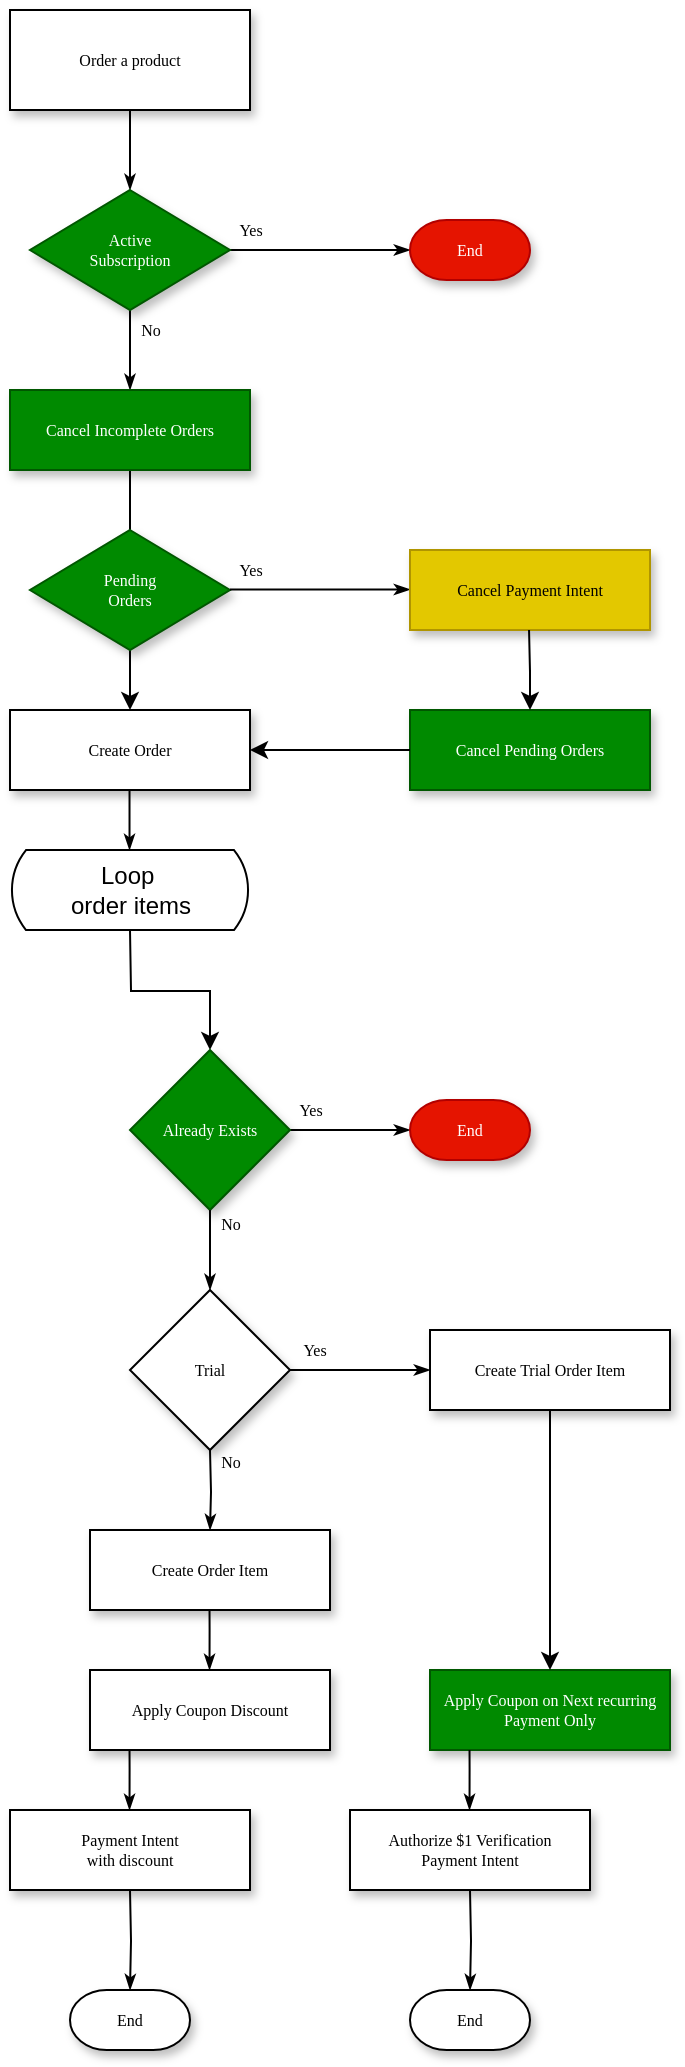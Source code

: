 <mxfile version="14.6.6" type="embed"><diagram name="Page-1" id="edf60f1a-56cd-e834-aa8a-f176f3a09ee4"><mxGraphModel dx="1033" dy="783" grid="1" gridSize="10" guides="1" tooltips="1" connect="1" arrows="1" fold="1" page="1" pageScale="1" pageWidth="1100" pageHeight="850" background="none" math="0" shadow="0"><root><mxCell id="0"/><mxCell id="1" parent="0"/><mxCell id="60e70716793133e9-32" style="edgeStyle=orthogonalEdgeStyle;rounded=0;html=1;labelBackgroundColor=none;startSize=5;endArrow=classicThin;endFill=1;endSize=5;jettySize=auto;orthogonalLoop=1;strokeWidth=1;fontFamily=Verdana;fontSize=8" parent="1" source="60e70716793133e9-4" target="60e70716793133e9-5" edge="1"><mxGeometry relative="1" as="geometry"/></mxCell><mxCell id="60e70716793133e9-4" value="Order a product" style="rounded=0;whiteSpace=wrap;html=1;shadow=1;labelBackgroundColor=none;strokeWidth=1;fontFamily=Verdana;fontSize=8;align=center;" parent="1" vertex="1"><mxGeometry x="190" y="130" width="120" height="50" as="geometry"/></mxCell><mxCell id="60e70716793133e9-33" value="Yes" style="edgeStyle=orthogonalEdgeStyle;rounded=0;html=1;labelBackgroundColor=none;startSize=5;endArrow=classicThin;endFill=1;endSize=5;jettySize=auto;orthogonalLoop=1;strokeWidth=1;fontFamily=Verdana;fontSize=8" parent="1" source="60e70716793133e9-5" edge="1"><mxGeometry x="-0.778" y="10" relative="1" as="geometry"><mxPoint as="offset"/><mxPoint x="390.0" y="250" as="targetPoint"/></mxGeometry></mxCell><mxCell id="60e70716793133e9-37" value="No" style="edgeStyle=orthogonalEdgeStyle;rounded=0;html=1;labelBackgroundColor=none;startSize=5;endArrow=classicThin;endFill=1;endSize=5;jettySize=auto;orthogonalLoop=1;strokeWidth=1;fontFamily=Verdana;fontSize=8" parent="1" source="60e70716793133e9-5" target="60e70716793133e9-9" edge="1"><mxGeometry x="-0.5" y="10" relative="1" as="geometry"><mxPoint as="offset"/></mxGeometry></mxCell><mxCell id="60e70716793133e9-5" value="Active&lt;br&gt;Subscription" style="rhombus;whiteSpace=wrap;html=1;rounded=0;shadow=1;labelBackgroundColor=none;strokeWidth=1;fontFamily=Verdana;fontSize=8;align=center;fillColor=#008a00;strokeColor=#005700;fontColor=#ffffff;" parent="1" vertex="1"><mxGeometry x="200" y="220" width="100" height="60" as="geometry"/></mxCell><mxCell id="60e70716793133e9-38" style="edgeStyle=orthogonalEdgeStyle;rounded=0;html=1;labelBackgroundColor=none;startSize=5;endArrow=classicThin;endFill=1;endSize=5;jettySize=auto;orthogonalLoop=1;strokeWidth=1;fontFamily=Verdana;fontSize=8" parent="1" source="60e70716793133e9-9" edge="1"><mxGeometry relative="1" as="geometry"><mxPoint x="250" y="410" as="targetPoint"/></mxGeometry></mxCell><mxCell id="60e70716793133e9-9" value="Cancel Incomplete Orders" style="whiteSpace=wrap;html=1;rounded=0;shadow=1;labelBackgroundColor=none;strokeWidth=1;fontFamily=Verdana;fontSize=8;align=center;fillColor=#008a00;strokeColor=#005700;fontColor=#ffffff;" parent="1" vertex="1"><mxGeometry x="190" y="320" width="120" height="40" as="geometry"/></mxCell><mxCell id="60e70716793133e9-13" value="Create Order" style="whiteSpace=wrap;html=1;rounded=0;shadow=1;labelBackgroundColor=none;strokeWidth=1;fontFamily=Verdana;fontSize=8;align=center;" parent="1" vertex="1"><mxGeometry x="190" y="480" width="120" height="40" as="geometry"/></mxCell><mxCell id="60e70716793133e9-47" value="Yes" style="edgeStyle=orthogonalEdgeStyle;rounded=0;html=1;labelBackgroundColor=none;startSize=5;endArrow=classicThin;endFill=1;endSize=5;jettySize=auto;orthogonalLoop=1;strokeWidth=1;fontFamily=Verdana;fontSize=8;exitX=1;exitY=0.5;exitDx=0;exitDy=0;" parent="1" source="2" edge="1"><mxGeometry x="-0.667" y="10" relative="1" as="geometry"><mxPoint as="offset"/><mxPoint x="430" y="700" as="sourcePoint"/><mxPoint x="390" y="690" as="targetPoint"/></mxGeometry></mxCell><mxCell id="60e70716793133e9-57" style="edgeStyle=orthogonalEdgeStyle;rounded=0;html=1;labelBackgroundColor=none;startSize=5;endArrow=classicThin;endFill=1;endSize=5;jettySize=auto;orthogonalLoop=1;strokeWidth=1;fontFamily=Verdana;fontSize=8" parent="1" target="60e70716793133e9-30" edge="1"><mxGeometry relative="1" as="geometry"><mxPoint x="250" y="1070" as="sourcePoint"/></mxGeometry></mxCell><mxCell id="60e70716793133e9-30" value="End" style="strokeWidth=1;html=1;shape=mxgraph.flowchart.terminator;whiteSpace=wrap;rounded=0;shadow=1;labelBackgroundColor=none;fontFamily=Verdana;fontSize=8;align=center;" parent="1" vertex="1"><mxGeometry x="220" y="1120" width="60" height="30" as="geometry"/></mxCell><mxCell id="h5wP9rXDmQSZF2Uznjk0-1" value="End" style="strokeWidth=1;html=1;shape=mxgraph.flowchart.terminator;whiteSpace=wrap;rounded=0;shadow=1;labelBackgroundColor=none;fontFamily=Verdana;fontSize=8;align=center;fillColor=#e51400;strokeColor=#B20000;fontColor=#ffffff;" parent="1" vertex="1"><mxGeometry x="390" y="235" width="60" height="30" as="geometry"/></mxCell><mxCell id="h5wP9rXDmQSZF2Uznjk0-13" value="" style="edgeStyle=orthogonalEdgeStyle;rounded=0;orthogonalLoop=1;jettySize=auto;html=1;" parent="1" source="h5wP9rXDmQSZF2Uznjk0-5" target="60e70716793133e9-13" edge="1"><mxGeometry relative="1" as="geometry"/></mxCell><mxCell id="h5wP9rXDmQSZF2Uznjk0-5" value="Pending&lt;br&gt;Orders" style="rhombus;whiteSpace=wrap;html=1;rounded=0;shadow=1;labelBackgroundColor=none;strokeWidth=1;fontFamily=Verdana;fontSize=8;align=center;fillColor=#008a00;strokeColor=#005700;fontColor=#ffffff;" parent="1" vertex="1"><mxGeometry x="200" y="390" width="100" height="60" as="geometry"/></mxCell><mxCell id="h5wP9rXDmQSZF2Uznjk0-6" value="Yes" style="edgeStyle=orthogonalEdgeStyle;rounded=0;html=1;labelBackgroundColor=none;startSize=5;endArrow=classicThin;endFill=1;endSize=5;jettySize=auto;orthogonalLoop=1;strokeWidth=1;fontFamily=Verdana;fontSize=8" parent="1" edge="1"><mxGeometry x="-0.778" y="10" relative="1" as="geometry"><mxPoint as="offset"/><mxPoint x="300" y="419.76" as="sourcePoint"/><mxPoint x="390.0" y="419.76" as="targetPoint"/></mxGeometry></mxCell><mxCell id="h5wP9rXDmQSZF2Uznjk0-8" value="Cancel Payment Intent" style="whiteSpace=wrap;html=1;rounded=0;shadow=1;labelBackgroundColor=none;strokeWidth=1;fontFamily=Verdana;fontSize=8;align=center;fillColor=#e3c800;strokeColor=#B09500;fontColor=#000000;" parent="1" vertex="1"><mxGeometry x="390" y="400" width="120" height="40" as="geometry"/></mxCell><mxCell id="h5wP9rXDmQSZF2Uznjk0-9" value="Cancel Pending Orders" style="whiteSpace=wrap;html=1;rounded=0;shadow=1;labelBackgroundColor=none;strokeWidth=1;fontFamily=Verdana;fontSize=8;align=center;fillColor=#008a00;strokeColor=#005700;fontColor=#ffffff;" parent="1" vertex="1"><mxGeometry x="390" y="480" width="120" height="40" as="geometry"/></mxCell><mxCell id="h5wP9rXDmQSZF2Uznjk0-11" style="edgeStyle=orthogonalEdgeStyle;rounded=0;html=1;labelBackgroundColor=none;startSize=5;endArrow=classicThin;endFill=1;endSize=5;jettySize=auto;orthogonalLoop=1;strokeWidth=1;fontFamily=Verdana;fontSize=8" parent="1" edge="1"><mxGeometry relative="1" as="geometry"><mxPoint x="249.76" y="520" as="sourcePoint"/><mxPoint x="249.76" y="550" as="targetPoint"/></mxGeometry></mxCell><mxCell id="3" value="" style="edgeStyle=orthogonalEdgeStyle;rounded=0;orthogonalLoop=1;jettySize=auto;html=1;" parent="1" target="2" edge="1"><mxGeometry relative="1" as="geometry"><mxPoint x="250" y="590" as="sourcePoint"/></mxGeometry></mxCell><mxCell id="h5wP9rXDmQSZF2Uznjk0-14" value="" style="edgeStyle=orthogonalEdgeStyle;rounded=0;orthogonalLoop=1;jettySize=auto;html=1;entryX=0.5;entryY=0;entryDx=0;entryDy=0;" parent="1" target="h5wP9rXDmQSZF2Uznjk0-9" edge="1"><mxGeometry relative="1" as="geometry"><mxPoint x="449.52" y="440" as="sourcePoint"/><mxPoint x="449.52" y="470" as="targetPoint"/></mxGeometry></mxCell><mxCell id="h5wP9rXDmQSZF2Uznjk0-15" value="" style="edgeStyle=orthogonalEdgeStyle;rounded=0;orthogonalLoop=1;jettySize=auto;html=1;entryX=1;entryY=0.5;entryDx=0;entryDy=0;exitX=0;exitY=0.5;exitDx=0;exitDy=0;" parent="1" source="h5wP9rXDmQSZF2Uznjk0-9" target="60e70716793133e9-13" edge="1"><mxGeometry relative="1" as="geometry"><mxPoint x="459.52" y="450" as="sourcePoint"/><mxPoint x="460" y="490" as="targetPoint"/></mxGeometry></mxCell><mxCell id="2" value="Already Exists" style="rhombus;whiteSpace=wrap;html=1;rounded=0;shadow=1;fontFamily=Verdana;fontSize=8;strokeWidth=1;fillColor=#008a00;strokeColor=#005700;fontColor=#ffffff;" parent="1" vertex="1"><mxGeometry x="250" y="650" width="80" height="80" as="geometry"/></mxCell><mxCell id="4" value="Loop&amp;nbsp;&lt;br&gt;order items" style="html=1;dashed=0;whitespace=wrap;shape=mxgraph.dfd.loop" parent="1" vertex="1"><mxGeometry x="190" y="550" width="120" height="40" as="geometry"/></mxCell><mxCell id="5" value="End" style="strokeWidth=1;html=1;shape=mxgraph.flowchart.terminator;whiteSpace=wrap;rounded=0;shadow=1;labelBackgroundColor=none;fontFamily=Verdana;fontSize=8;align=center;fillColor=#e51400;strokeColor=#B20000;fontColor=#ffffff;" parent="1" vertex="1"><mxGeometry x="390" y="675" width="60" height="30" as="geometry"/></mxCell><mxCell id="8" value="Trial" style="rhombus;whiteSpace=wrap;html=1;rounded=0;shadow=1;fontFamily=Verdana;fontSize=8;strokeWidth=1;" vertex="1" parent="1"><mxGeometry x="250" y="770" width="80" height="80" as="geometry"/></mxCell><mxCell id="12" value="No" style="edgeStyle=orthogonalEdgeStyle;rounded=0;html=1;labelBackgroundColor=none;startSize=5;endArrow=classicThin;endFill=1;endSize=5;jettySize=auto;orthogonalLoop=1;strokeWidth=1;fontFamily=Verdana;fontSize=8;exitX=0.5;exitY=1;exitDx=0;exitDy=0;" edge="1" parent="1" source="2" target="8"><mxGeometry x="-0.667" y="10" relative="1" as="geometry"><mxPoint as="offset"/><mxPoint x="340" y="700" as="sourcePoint"/><mxPoint x="400" y="700" as="targetPoint"/></mxGeometry></mxCell><mxCell id="15" value="Yes" style="edgeStyle=orthogonalEdgeStyle;rounded=0;html=1;labelBackgroundColor=none;startSize=5;endArrow=classicThin;endFill=1;endSize=5;jettySize=auto;orthogonalLoop=1;strokeWidth=1;fontFamily=Verdana;fontSize=8;exitX=1;exitY=0.5;exitDx=0;exitDy=0;" edge="1" parent="1" source="8"><mxGeometry x="-0.667" y="10" relative="1" as="geometry"><mxPoint as="offset"/><mxPoint x="340" y="700" as="sourcePoint"/><mxPoint x="400" y="810" as="targetPoint"/></mxGeometry></mxCell><mxCell id="16" value="Create Trial Order Item" style="whiteSpace=wrap;html=1;rounded=0;shadow=1;labelBackgroundColor=none;strokeWidth=1;fontFamily=Verdana;fontSize=8;align=center;" vertex="1" parent="1"><mxGeometry x="400" y="790" width="120" height="40" as="geometry"/></mxCell><mxCell id="17" value="No" style="edgeStyle=orthogonalEdgeStyle;rounded=0;html=1;labelBackgroundColor=none;startSize=5;endArrow=classicThin;endFill=1;endSize=5;jettySize=auto;orthogonalLoop=1;strokeWidth=1;fontFamily=Verdana;fontSize=8;entryX=0.5;entryY=0;entryDx=0;entryDy=0;" edge="1" parent="1" target="18"><mxGeometry x="-0.667" y="10" relative="1" as="geometry"><mxPoint as="offset"/><mxPoint x="290" y="850" as="sourcePoint"/><mxPoint x="300" y="780" as="targetPoint"/></mxGeometry></mxCell><mxCell id="18" value="Create Order Item" style="whiteSpace=wrap;html=1;rounded=0;shadow=1;labelBackgroundColor=none;strokeWidth=1;fontFamily=Verdana;fontSize=8;align=center;" vertex="1" parent="1"><mxGeometry x="230" y="890" width="120" height="40" as="geometry"/></mxCell><mxCell id="19" value="Apply Coupon Discount" style="whiteSpace=wrap;html=1;rounded=0;shadow=1;labelBackgroundColor=none;strokeWidth=1;fontFamily=Verdana;fontSize=8;align=center;" vertex="1" parent="1"><mxGeometry x="230" y="960" width="120" height="40" as="geometry"/></mxCell><mxCell id="20" style="edgeStyle=orthogonalEdgeStyle;rounded=0;html=1;labelBackgroundColor=none;startSize=5;endArrow=classicThin;endFill=1;endSize=5;jettySize=auto;orthogonalLoop=1;strokeWidth=1;fontFamily=Verdana;fontSize=8" edge="1" parent="1"><mxGeometry relative="1" as="geometry"><mxPoint x="289.76" y="930" as="sourcePoint"/><mxPoint x="289.76" y="960" as="targetPoint"/><Array as="points"><mxPoint x="289.96" y="940"/><mxPoint x="289.96" y="940"/></Array></mxGeometry></mxCell><mxCell id="22" value="Apply Coupon on Next recurring Payment Only" style="whiteSpace=wrap;html=1;rounded=0;shadow=1;labelBackgroundColor=none;strokeWidth=1;fontFamily=Verdana;fontSize=8;align=center;fillColor=#008a00;strokeColor=#005700;fontColor=#ffffff;" vertex="1" parent="1"><mxGeometry x="400" y="960" width="120" height="40" as="geometry"/></mxCell><mxCell id="26" value="" style="endArrow=classic;html=1;entryX=0.5;entryY=0;entryDx=0;entryDy=0;exitX=0.5;exitY=1;exitDx=0;exitDy=0;" edge="1" parent="1" source="16" target="22"><mxGeometry width="50" height="50" relative="1" as="geometry"><mxPoint x="370" y="980" as="sourcePoint"/><mxPoint x="420" y="930" as="targetPoint"/></mxGeometry></mxCell><mxCell id="27" style="edgeStyle=orthogonalEdgeStyle;rounded=0;html=1;labelBackgroundColor=none;startSize=5;endArrow=classicThin;endFill=1;endSize=5;jettySize=auto;orthogonalLoop=1;strokeWidth=1;fontFamily=Verdana;fontSize=8" edge="1" parent="1" target="28"><mxGeometry relative="1" as="geometry"><mxPoint x="420.0" y="1070" as="sourcePoint"/></mxGeometry></mxCell><mxCell id="28" value="End" style="strokeWidth=1;html=1;shape=mxgraph.flowchart.terminator;whiteSpace=wrap;rounded=0;shadow=1;labelBackgroundColor=none;fontFamily=Verdana;fontSize=8;align=center;" vertex="1" parent="1"><mxGeometry x="390" y="1120" width="60" height="30" as="geometry"/></mxCell><mxCell id="29" value="Payment Intent&lt;br&gt;with discount" style="whiteSpace=wrap;html=1;rounded=0;shadow=1;labelBackgroundColor=none;strokeWidth=1;fontFamily=Verdana;fontSize=8;align=center;" vertex="1" parent="1"><mxGeometry x="190" y="1030" width="120" height="40" as="geometry"/></mxCell><mxCell id="30" style="edgeStyle=orthogonalEdgeStyle;rounded=0;html=1;labelBackgroundColor=none;startSize=5;endArrow=classicThin;endFill=1;endSize=5;jettySize=auto;orthogonalLoop=1;strokeWidth=1;fontFamily=Verdana;fontSize=8" edge="1" parent="1"><mxGeometry relative="1" as="geometry"><mxPoint x="249.76" y="1000" as="sourcePoint"/><mxPoint x="249.76" y="1030" as="targetPoint"/><Array as="points"><mxPoint x="249.96" y="1010"/><mxPoint x="249.96" y="1010"/></Array></mxGeometry></mxCell><mxCell id="31" value="Authorize $1 Verification&lt;br&gt;Payment Intent" style="whiteSpace=wrap;html=1;rounded=0;shadow=1;labelBackgroundColor=none;strokeWidth=1;fontFamily=Verdana;fontSize=8;align=center;" vertex="1" parent="1"><mxGeometry x="360" y="1030" width="120" height="40" as="geometry"/></mxCell><mxCell id="32" style="edgeStyle=orthogonalEdgeStyle;rounded=0;html=1;labelBackgroundColor=none;startSize=5;endArrow=classicThin;endFill=1;endSize=5;jettySize=auto;orthogonalLoop=1;strokeWidth=1;fontFamily=Verdana;fontSize=8" edge="1" parent="1"><mxGeometry relative="1" as="geometry"><mxPoint x="419.76" y="1000" as="sourcePoint"/><mxPoint x="419.76" y="1030" as="targetPoint"/><Array as="points"><mxPoint x="419.96" y="1010"/><mxPoint x="419.96" y="1010"/></Array></mxGeometry></mxCell></root></mxGraphModel></diagram></mxfile>